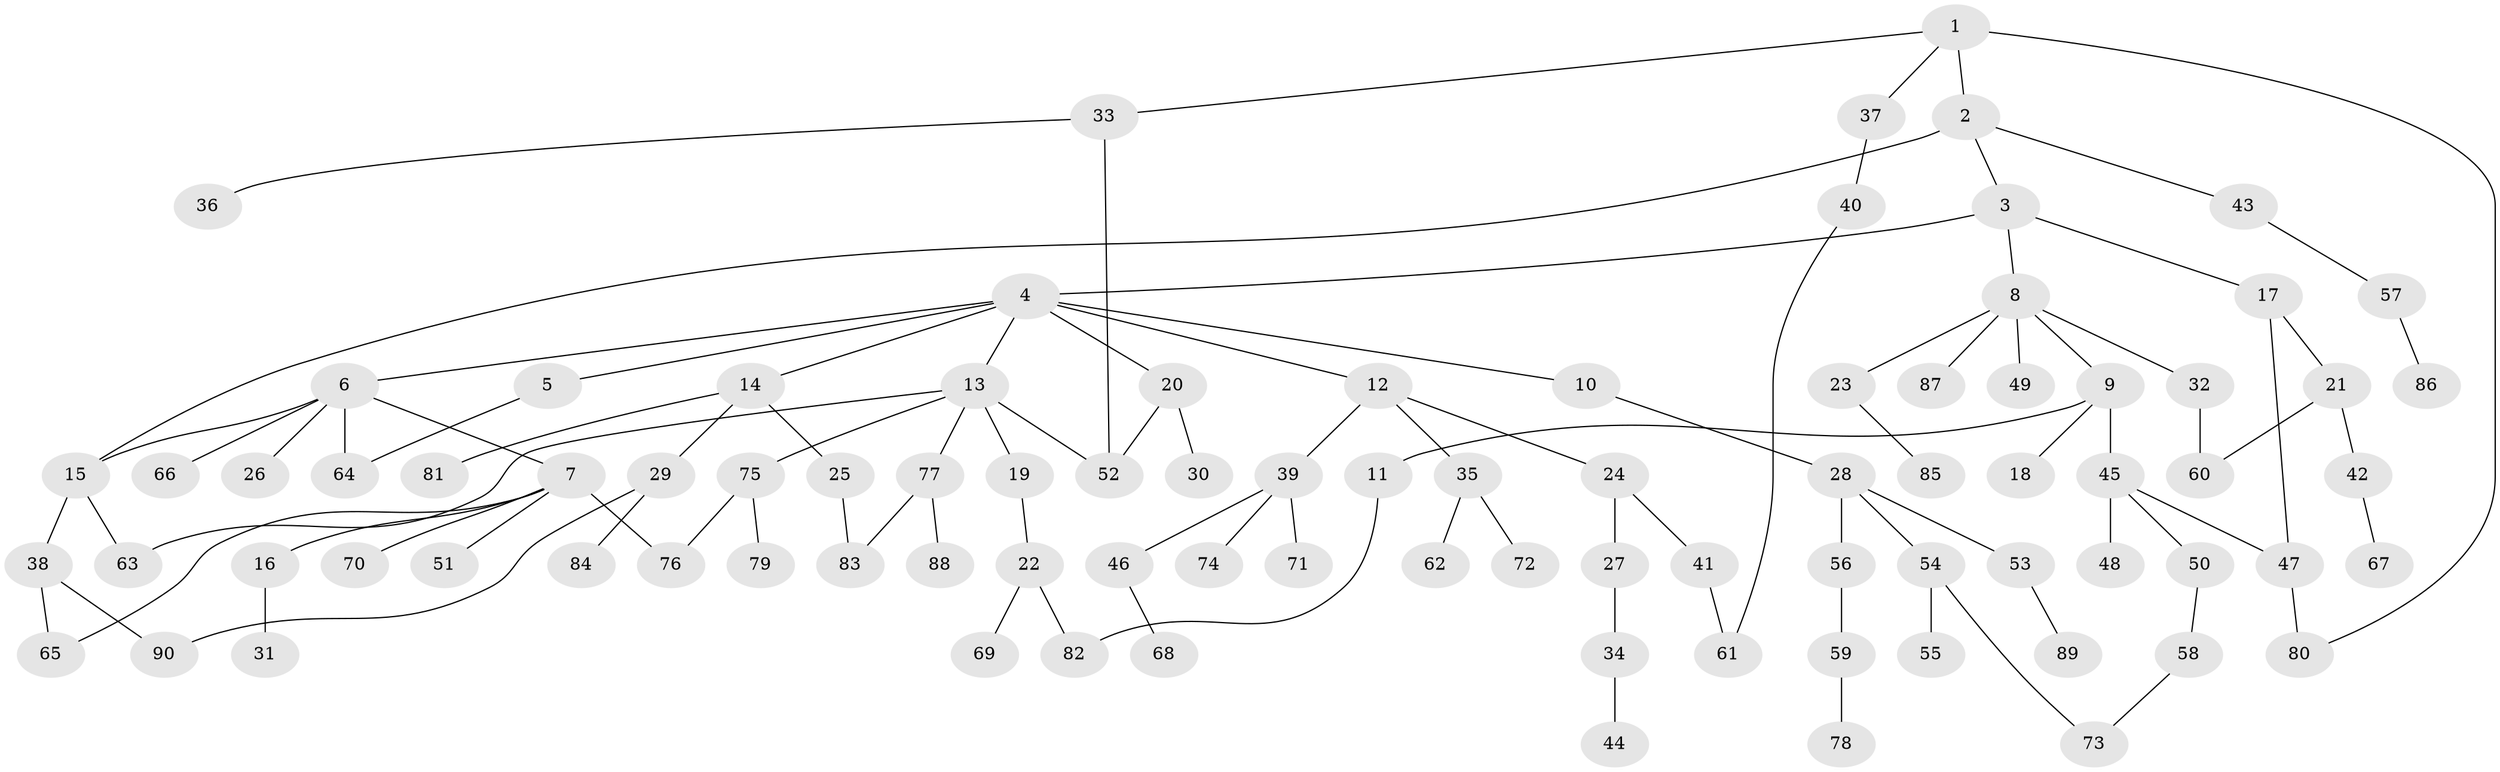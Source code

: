 // Generated by graph-tools (version 1.1) at 2025/01/03/09/25 03:01:07]
// undirected, 90 vertices, 104 edges
graph export_dot {
graph [start="1"]
  node [color=gray90,style=filled];
  1;
  2;
  3;
  4;
  5;
  6;
  7;
  8;
  9;
  10;
  11;
  12;
  13;
  14;
  15;
  16;
  17;
  18;
  19;
  20;
  21;
  22;
  23;
  24;
  25;
  26;
  27;
  28;
  29;
  30;
  31;
  32;
  33;
  34;
  35;
  36;
  37;
  38;
  39;
  40;
  41;
  42;
  43;
  44;
  45;
  46;
  47;
  48;
  49;
  50;
  51;
  52;
  53;
  54;
  55;
  56;
  57;
  58;
  59;
  60;
  61;
  62;
  63;
  64;
  65;
  66;
  67;
  68;
  69;
  70;
  71;
  72;
  73;
  74;
  75;
  76;
  77;
  78;
  79;
  80;
  81;
  82;
  83;
  84;
  85;
  86;
  87;
  88;
  89;
  90;
  1 -- 2;
  1 -- 33;
  1 -- 37;
  1 -- 80;
  2 -- 3;
  2 -- 43;
  2 -- 15;
  3 -- 4;
  3 -- 8;
  3 -- 17;
  4 -- 5;
  4 -- 6;
  4 -- 10;
  4 -- 12;
  4 -- 13;
  4 -- 14;
  4 -- 20;
  5 -- 64;
  6 -- 7;
  6 -- 15;
  6 -- 26;
  6 -- 66;
  6 -- 64;
  7 -- 16;
  7 -- 51;
  7 -- 65;
  7 -- 70;
  7 -- 76;
  8 -- 9;
  8 -- 23;
  8 -- 32;
  8 -- 49;
  8 -- 87;
  9 -- 11;
  9 -- 18;
  9 -- 45;
  10 -- 28;
  11 -- 82;
  12 -- 24;
  12 -- 35;
  12 -- 39;
  13 -- 19;
  13 -- 52;
  13 -- 63;
  13 -- 75;
  13 -- 77;
  14 -- 25;
  14 -- 29;
  14 -- 81;
  15 -- 38;
  15 -- 63;
  16 -- 31;
  17 -- 21;
  17 -- 47;
  19 -- 22;
  20 -- 30;
  20 -- 52;
  21 -- 42;
  21 -- 60;
  22 -- 69;
  22 -- 82;
  23 -- 85;
  24 -- 27;
  24 -- 41;
  25 -- 83;
  27 -- 34;
  28 -- 53;
  28 -- 54;
  28 -- 56;
  29 -- 84;
  29 -- 90;
  32 -- 60;
  33 -- 36;
  33 -- 52;
  34 -- 44;
  35 -- 62;
  35 -- 72;
  37 -- 40;
  38 -- 90;
  38 -- 65;
  39 -- 46;
  39 -- 71;
  39 -- 74;
  40 -- 61;
  41 -- 61;
  42 -- 67;
  43 -- 57;
  45 -- 48;
  45 -- 50;
  45 -- 47;
  46 -- 68;
  47 -- 80;
  50 -- 58;
  53 -- 89;
  54 -- 55;
  54 -- 73;
  56 -- 59;
  57 -- 86;
  58 -- 73;
  59 -- 78;
  75 -- 76;
  75 -- 79;
  77 -- 88;
  77 -- 83;
}
